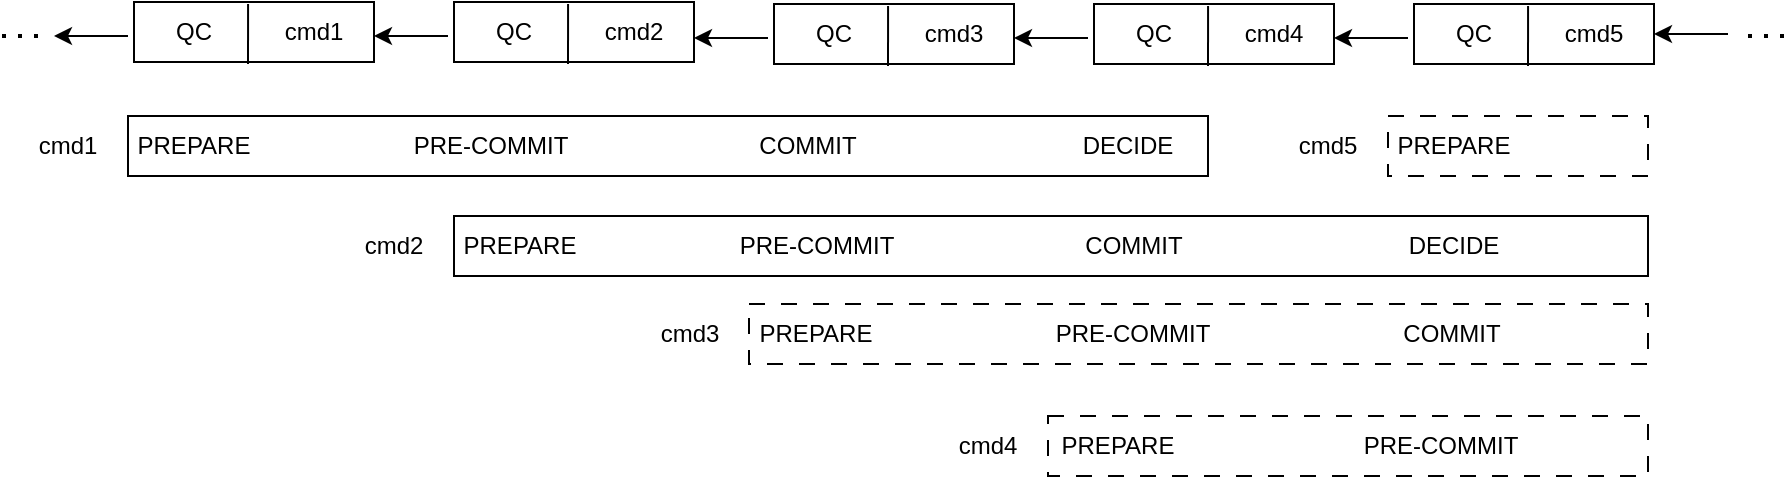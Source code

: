 <mxfile>
    <diagram id="wl7HYK-UO5LuUxXT90Uj" name="第 1 页">
        <mxGraphModel dx="2007" dy="859" grid="1" gridSize="10" guides="1" tooltips="1" connect="1" arrows="1" fold="1" page="1" pageScale="1" pageWidth="827" pageHeight="1169" math="0" shadow="0">
            <root>
                <mxCell id="0"/>
                <mxCell id="1" parent="0"/>
                <mxCell id="2" value="" style="endArrow=none;dashed=1;html=1;dashPattern=1 3;strokeWidth=2;" edge="1" parent="1">
                    <mxGeometry width="50" height="50" relative="1" as="geometry">
                        <mxPoint x="-75" y="240" as="sourcePoint"/>
                        <mxPoint x="-55" y="240" as="targetPoint"/>
                    </mxGeometry>
                </mxCell>
                <mxCell id="3" value="" style="endArrow=classic;html=1;" edge="1" parent="1">
                    <mxGeometry width="50" height="50" relative="1" as="geometry">
                        <mxPoint x="-12" y="240" as="sourcePoint"/>
                        <mxPoint x="-49" y="240" as="targetPoint"/>
                    </mxGeometry>
                </mxCell>
                <mxCell id="4" value="" style="rounded=0;whiteSpace=wrap;html=1;" vertex="1" parent="1">
                    <mxGeometry x="-9" y="223" width="120" height="30" as="geometry"/>
                </mxCell>
                <mxCell id="5" value="" style="endArrow=none;html=1;entryX=0.417;entryY=-0.1;entryDx=0;entryDy=0;entryPerimeter=0;" edge="1" parent="1">
                    <mxGeometry width="50" height="50" relative="1" as="geometry">
                        <mxPoint x="48" y="254" as="sourcePoint"/>
                        <mxPoint x="48.04" y="224" as="targetPoint"/>
                    </mxGeometry>
                </mxCell>
                <mxCell id="6" value="QC" style="text;html=1;strokeColor=none;fillColor=none;align=center;verticalAlign=middle;whiteSpace=wrap;rounded=0;" vertex="1" parent="1">
                    <mxGeometry x="-9" y="223" width="60" height="30" as="geometry"/>
                </mxCell>
                <mxCell id="7" value="cmd1" style="text;html=1;strokeColor=none;fillColor=none;align=center;verticalAlign=middle;whiteSpace=wrap;rounded=0;" vertex="1" parent="1">
                    <mxGeometry x="51" y="223" width="60" height="30" as="geometry"/>
                </mxCell>
                <mxCell id="8" value="" style="endArrow=classic;html=1;" edge="1" parent="1">
                    <mxGeometry width="50" height="50" relative="1" as="geometry">
                        <mxPoint x="148" y="240" as="sourcePoint"/>
                        <mxPoint x="111" y="240" as="targetPoint"/>
                    </mxGeometry>
                </mxCell>
                <mxCell id="9" value="" style="rounded=0;whiteSpace=wrap;html=1;" vertex="1" parent="1">
                    <mxGeometry x="151" y="223" width="120" height="30" as="geometry"/>
                </mxCell>
                <mxCell id="10" value="" style="endArrow=none;html=1;entryX=0.417;entryY=-0.1;entryDx=0;entryDy=0;entryPerimeter=0;" edge="1" parent="1">
                    <mxGeometry width="50" height="50" relative="1" as="geometry">
                        <mxPoint x="208" y="254" as="sourcePoint"/>
                        <mxPoint x="208.04" y="224" as="targetPoint"/>
                    </mxGeometry>
                </mxCell>
                <mxCell id="11" value="QC" style="text;html=1;strokeColor=none;fillColor=none;align=center;verticalAlign=middle;whiteSpace=wrap;rounded=0;" vertex="1" parent="1">
                    <mxGeometry x="151" y="223" width="60" height="30" as="geometry"/>
                </mxCell>
                <mxCell id="12" value="cmd2" style="text;html=1;strokeColor=none;fillColor=none;align=center;verticalAlign=middle;whiteSpace=wrap;rounded=0;" vertex="1" parent="1">
                    <mxGeometry x="211" y="223" width="60" height="30" as="geometry"/>
                </mxCell>
                <mxCell id="13" value="" style="endArrow=classic;html=1;" edge="1" parent="1">
                    <mxGeometry width="50" height="50" relative="1" as="geometry">
                        <mxPoint x="308" y="241" as="sourcePoint"/>
                        <mxPoint x="271" y="241" as="targetPoint"/>
                    </mxGeometry>
                </mxCell>
                <mxCell id="14" value="" style="rounded=0;whiteSpace=wrap;html=1;" vertex="1" parent="1">
                    <mxGeometry x="311" y="224" width="120" height="30" as="geometry"/>
                </mxCell>
                <mxCell id="15" value="" style="endArrow=none;html=1;entryX=0.417;entryY=-0.1;entryDx=0;entryDy=0;entryPerimeter=0;" edge="1" parent="1">
                    <mxGeometry width="50" height="50" relative="1" as="geometry">
                        <mxPoint x="368" y="255" as="sourcePoint"/>
                        <mxPoint x="368.04" y="225" as="targetPoint"/>
                    </mxGeometry>
                </mxCell>
                <mxCell id="16" value="QC" style="text;html=1;strokeColor=none;fillColor=none;align=center;verticalAlign=middle;whiteSpace=wrap;rounded=0;" vertex="1" parent="1">
                    <mxGeometry x="311" y="224" width="60" height="30" as="geometry"/>
                </mxCell>
                <mxCell id="17" value="cmd3" style="text;html=1;strokeColor=none;fillColor=none;align=center;verticalAlign=middle;whiteSpace=wrap;rounded=0;" vertex="1" parent="1">
                    <mxGeometry x="371" y="224" width="60" height="30" as="geometry"/>
                </mxCell>
                <mxCell id="18" value="" style="endArrow=classic;html=1;" edge="1" parent="1">
                    <mxGeometry width="50" height="50" relative="1" as="geometry">
                        <mxPoint x="468" y="241" as="sourcePoint"/>
                        <mxPoint x="431" y="241" as="targetPoint"/>
                    </mxGeometry>
                </mxCell>
                <mxCell id="19" value="" style="rounded=0;whiteSpace=wrap;html=1;" vertex="1" parent="1">
                    <mxGeometry x="471" y="224" width="120" height="30" as="geometry"/>
                </mxCell>
                <mxCell id="20" value="" style="endArrow=none;html=1;entryX=0.417;entryY=-0.1;entryDx=0;entryDy=0;entryPerimeter=0;" edge="1" parent="1">
                    <mxGeometry width="50" height="50" relative="1" as="geometry">
                        <mxPoint x="528" y="255" as="sourcePoint"/>
                        <mxPoint x="528.04" y="225" as="targetPoint"/>
                    </mxGeometry>
                </mxCell>
                <mxCell id="21" value="QC" style="text;html=1;strokeColor=none;fillColor=none;align=center;verticalAlign=middle;whiteSpace=wrap;rounded=0;" vertex="1" parent="1">
                    <mxGeometry x="471" y="224" width="60" height="30" as="geometry"/>
                </mxCell>
                <mxCell id="22" value="cmd4" style="text;html=1;strokeColor=none;fillColor=none;align=center;verticalAlign=middle;whiteSpace=wrap;rounded=0;" vertex="1" parent="1">
                    <mxGeometry x="531" y="224" width="60" height="30" as="geometry"/>
                </mxCell>
                <mxCell id="23" value="" style="endArrow=classic;html=1;" edge="1" parent="1">
                    <mxGeometry width="50" height="50" relative="1" as="geometry">
                        <mxPoint x="628" y="241" as="sourcePoint"/>
                        <mxPoint x="591" y="241" as="targetPoint"/>
                    </mxGeometry>
                </mxCell>
                <mxCell id="24" value="" style="rounded=0;whiteSpace=wrap;html=1;" vertex="1" parent="1">
                    <mxGeometry x="631" y="224" width="120" height="30" as="geometry"/>
                </mxCell>
                <mxCell id="25" value="" style="endArrow=none;html=1;entryX=0.417;entryY=-0.1;entryDx=0;entryDy=0;entryPerimeter=0;" edge="1" parent="1">
                    <mxGeometry width="50" height="50" relative="1" as="geometry">
                        <mxPoint x="688" y="255" as="sourcePoint"/>
                        <mxPoint x="688.04" y="225" as="targetPoint"/>
                    </mxGeometry>
                </mxCell>
                <mxCell id="26" value="QC" style="text;html=1;strokeColor=none;fillColor=none;align=center;verticalAlign=middle;whiteSpace=wrap;rounded=0;" vertex="1" parent="1">
                    <mxGeometry x="631" y="224" width="60" height="30" as="geometry"/>
                </mxCell>
                <mxCell id="27" value="cmd5" style="text;html=1;strokeColor=none;fillColor=none;align=center;verticalAlign=middle;whiteSpace=wrap;rounded=0;" vertex="1" parent="1">
                    <mxGeometry x="691" y="224" width="60" height="30" as="geometry"/>
                </mxCell>
                <mxCell id="30" value="" style="endArrow=none;dashed=1;html=1;dashPattern=1 3;strokeWidth=2;" edge="1" parent="1">
                    <mxGeometry width="50" height="50" relative="1" as="geometry">
                        <mxPoint x="816" y="240" as="sourcePoint"/>
                        <mxPoint x="796" y="240" as="targetPoint"/>
                    </mxGeometry>
                </mxCell>
                <mxCell id="31" value="" style="endArrow=classic;html=1;entryX=1;entryY=0.5;entryDx=0;entryDy=0;" edge="1" parent="1" target="27">
                    <mxGeometry width="50" height="50" relative="1" as="geometry">
                        <mxPoint x="788" y="239" as="sourcePoint"/>
                        <mxPoint x="828" y="310" as="targetPoint"/>
                    </mxGeometry>
                </mxCell>
                <mxCell id="32" value="" style="rounded=0;whiteSpace=wrap;html=1;" vertex="1" parent="1">
                    <mxGeometry x="-12" y="280" width="540" height="30" as="geometry"/>
                </mxCell>
                <mxCell id="33" value="PREPARE" style="text;html=1;strokeColor=none;fillColor=none;align=center;verticalAlign=middle;whiteSpace=wrap;rounded=0;" vertex="1" parent="1">
                    <mxGeometry x="-9" y="280" width="60" height="30" as="geometry"/>
                </mxCell>
                <mxCell id="34" value="PRE-COMMIT" style="text;html=1;strokeColor=none;fillColor=none;align=center;verticalAlign=middle;whiteSpace=wrap;rounded=0;" vertex="1" parent="1">
                    <mxGeometry x="128" y="280" width="83" height="30" as="geometry"/>
                </mxCell>
                <mxCell id="35" value="COMMIT" style="text;html=1;strokeColor=none;fillColor=none;align=center;verticalAlign=middle;whiteSpace=wrap;rounded=0;" vertex="1" parent="1">
                    <mxGeometry x="298" y="280" width="60" height="30" as="geometry"/>
                </mxCell>
                <mxCell id="37" value="DECIDE" style="text;html=1;strokeColor=none;fillColor=none;align=center;verticalAlign=middle;whiteSpace=wrap;rounded=0;" vertex="1" parent="1">
                    <mxGeometry x="458" y="280" width="60" height="30" as="geometry"/>
                </mxCell>
                <mxCell id="38" value="cmd1" style="text;html=1;strokeColor=none;fillColor=none;align=center;verticalAlign=middle;whiteSpace=wrap;rounded=0;" vertex="1" parent="1">
                    <mxGeometry x="-72" y="280" width="60" height="30" as="geometry"/>
                </mxCell>
                <mxCell id="39" value="" style="rounded=0;whiteSpace=wrap;html=1;dashed=1;dashPattern=8 8;" vertex="1" parent="1">
                    <mxGeometry x="618" y="280" width="130" height="30" as="geometry"/>
                </mxCell>
                <mxCell id="40" value="PREPARE" style="text;html=1;strokeColor=none;fillColor=none;align=center;verticalAlign=middle;whiteSpace=wrap;rounded=0;" vertex="1" parent="1">
                    <mxGeometry x="621" y="280" width="60" height="30" as="geometry"/>
                </mxCell>
                <mxCell id="44" value="cmd5" style="text;html=1;strokeColor=none;fillColor=none;align=center;verticalAlign=middle;whiteSpace=wrap;rounded=0;" vertex="1" parent="1">
                    <mxGeometry x="558" y="280" width="60" height="30" as="geometry"/>
                </mxCell>
                <mxCell id="46" value="" style="rounded=0;whiteSpace=wrap;html=1;" vertex="1" parent="1">
                    <mxGeometry x="151" y="330" width="597" height="30" as="geometry"/>
                </mxCell>
                <mxCell id="47" value="PREPARE" style="text;html=1;strokeColor=none;fillColor=none;align=center;verticalAlign=middle;whiteSpace=wrap;rounded=0;" vertex="1" parent="1">
                    <mxGeometry x="154" y="330" width="60" height="30" as="geometry"/>
                </mxCell>
                <mxCell id="48" value="PRE-COMMIT" style="text;html=1;strokeColor=none;fillColor=none;align=center;verticalAlign=middle;whiteSpace=wrap;rounded=0;" vertex="1" parent="1">
                    <mxGeometry x="291" y="330" width="83" height="30" as="geometry"/>
                </mxCell>
                <mxCell id="49" value="COMMIT" style="text;html=1;strokeColor=none;fillColor=none;align=center;verticalAlign=middle;whiteSpace=wrap;rounded=0;" vertex="1" parent="1">
                    <mxGeometry x="461" y="330" width="60" height="30" as="geometry"/>
                </mxCell>
                <mxCell id="50" value="DECIDE" style="text;html=1;strokeColor=none;fillColor=none;align=center;verticalAlign=middle;whiteSpace=wrap;rounded=0;" vertex="1" parent="1">
                    <mxGeometry x="621" y="330" width="60" height="30" as="geometry"/>
                </mxCell>
                <mxCell id="51" value="cmd2" style="text;html=1;strokeColor=none;fillColor=none;align=center;verticalAlign=middle;whiteSpace=wrap;rounded=0;" vertex="1" parent="1">
                    <mxGeometry x="91" y="330" width="60" height="30" as="geometry"/>
                </mxCell>
                <mxCell id="52" value="" style="rounded=0;whiteSpace=wrap;html=1;dashed=1;dashPattern=8 8;" vertex="1" parent="1">
                    <mxGeometry x="298.5" y="374" width="449.5" height="30" as="geometry"/>
                </mxCell>
                <mxCell id="53" value="PREPARE" style="text;html=1;strokeColor=none;fillColor=none;align=center;verticalAlign=middle;whiteSpace=wrap;rounded=0;" vertex="1" parent="1">
                    <mxGeometry x="301.5" y="374" width="60" height="30" as="geometry"/>
                </mxCell>
                <mxCell id="54" value="PRE-COMMIT" style="text;html=1;strokeColor=none;fillColor=none;align=center;verticalAlign=middle;whiteSpace=wrap;rounded=0;" vertex="1" parent="1">
                    <mxGeometry x="448.5" y="374" width="83" height="30" as="geometry"/>
                </mxCell>
                <mxCell id="55" value="COMMIT" style="text;html=1;strokeColor=none;fillColor=none;align=center;verticalAlign=middle;whiteSpace=wrap;rounded=0;" vertex="1" parent="1">
                    <mxGeometry x="619.5" y="374" width="60" height="30" as="geometry"/>
                </mxCell>
                <mxCell id="57" value="cmd3" style="text;html=1;strokeColor=none;fillColor=none;align=center;verticalAlign=middle;whiteSpace=wrap;rounded=0;" vertex="1" parent="1">
                    <mxGeometry x="238.5" y="374" width="60" height="30" as="geometry"/>
                </mxCell>
                <mxCell id="58" value="" style="rounded=0;whiteSpace=wrap;html=1;dashed=1;dashPattern=8 8;" vertex="1" parent="1">
                    <mxGeometry x="448" y="430" width="300" height="30" as="geometry"/>
                </mxCell>
                <mxCell id="59" value="PREPARE" style="text;html=1;strokeColor=none;fillColor=none;align=center;verticalAlign=middle;whiteSpace=wrap;rounded=0;" vertex="1" parent="1">
                    <mxGeometry x="453" y="430" width="60" height="30" as="geometry"/>
                </mxCell>
                <mxCell id="60" value="PRE-COMMIT" style="text;html=1;strokeColor=none;fillColor=none;align=center;verticalAlign=middle;whiteSpace=wrap;rounded=0;" vertex="1" parent="1">
                    <mxGeometry x="603" y="430" width="83" height="30" as="geometry"/>
                </mxCell>
                <mxCell id="62" value="cmd4" style="text;html=1;strokeColor=none;fillColor=none;align=center;verticalAlign=middle;whiteSpace=wrap;rounded=0;" vertex="1" parent="1">
                    <mxGeometry x="388" y="430" width="60" height="30" as="geometry"/>
                </mxCell>
            </root>
        </mxGraphModel>
    </diagram>
</mxfile>